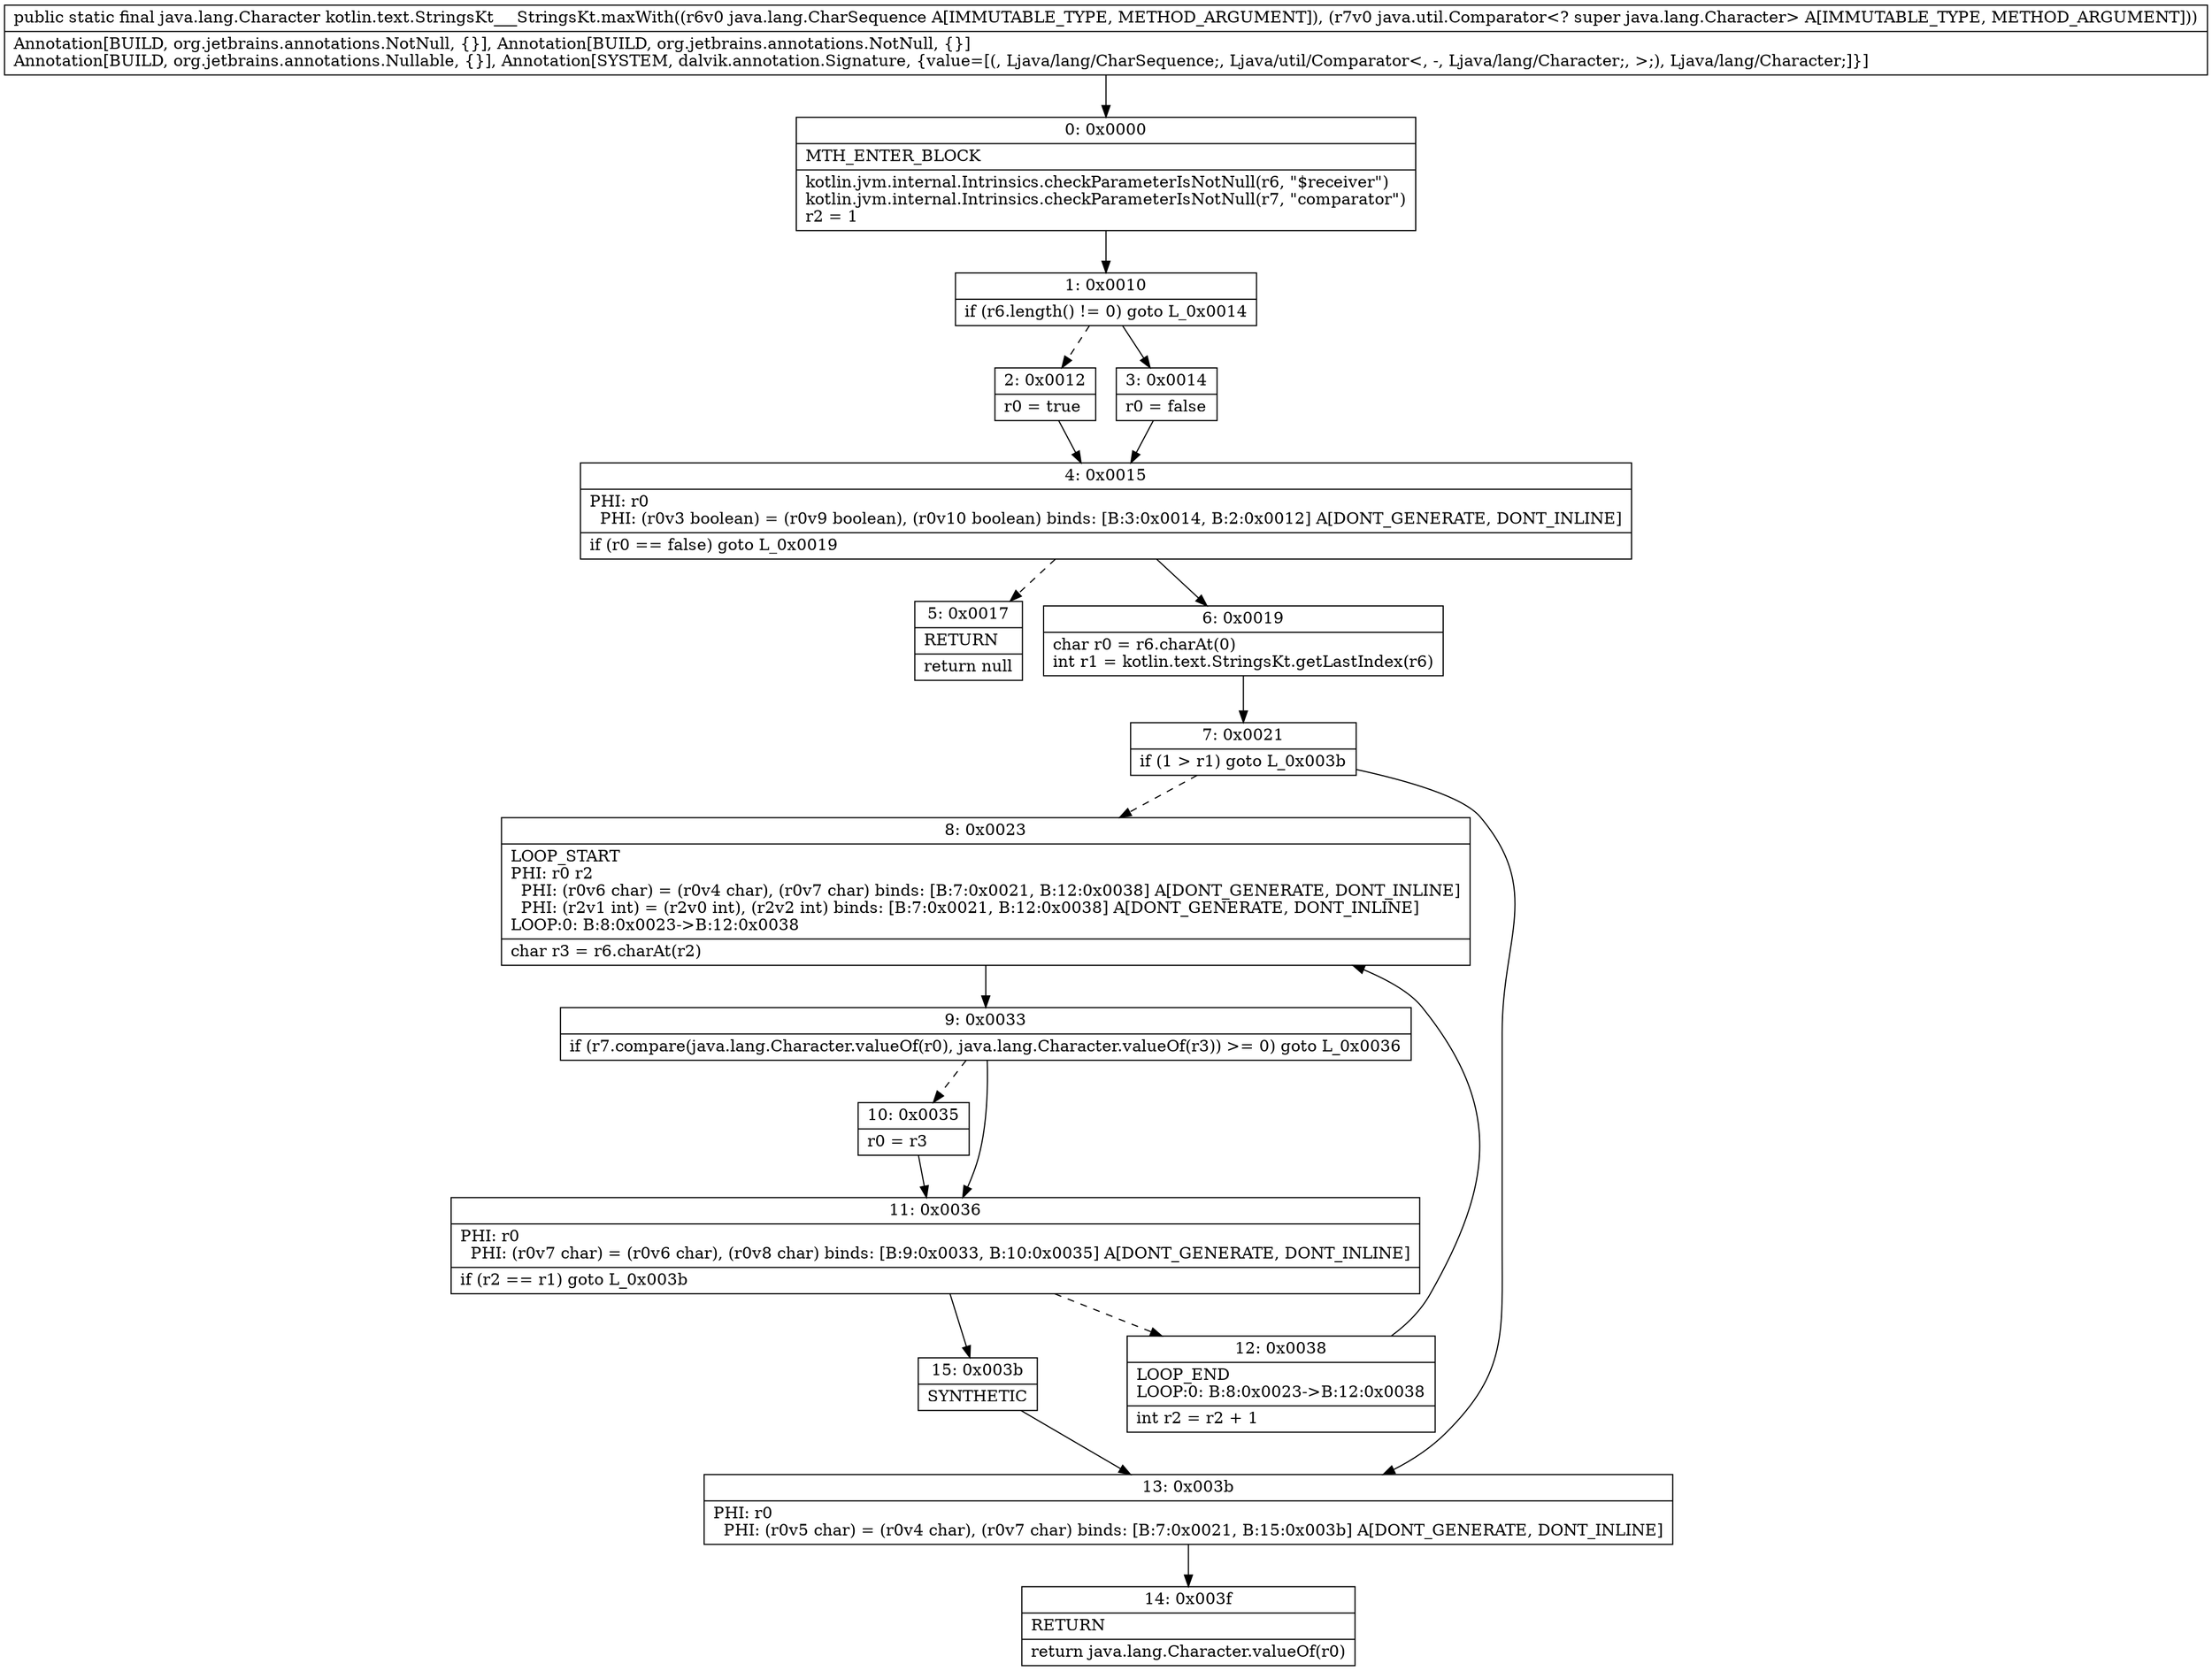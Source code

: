 digraph "CFG forkotlin.text.StringsKt___StringsKt.maxWith(Ljava\/lang\/CharSequence;Ljava\/util\/Comparator;)Ljava\/lang\/Character;" {
Node_0 [shape=record,label="{0\:\ 0x0000|MTH_ENTER_BLOCK\l|kotlin.jvm.internal.Intrinsics.checkParameterIsNotNull(r6, \"$receiver\")\lkotlin.jvm.internal.Intrinsics.checkParameterIsNotNull(r7, \"comparator\")\lr2 = 1\l}"];
Node_1 [shape=record,label="{1\:\ 0x0010|if (r6.length() != 0) goto L_0x0014\l}"];
Node_2 [shape=record,label="{2\:\ 0x0012|r0 = true\l}"];
Node_3 [shape=record,label="{3\:\ 0x0014|r0 = false\l}"];
Node_4 [shape=record,label="{4\:\ 0x0015|PHI: r0 \l  PHI: (r0v3 boolean) = (r0v9 boolean), (r0v10 boolean) binds: [B:3:0x0014, B:2:0x0012] A[DONT_GENERATE, DONT_INLINE]\l|if (r0 == false) goto L_0x0019\l}"];
Node_5 [shape=record,label="{5\:\ 0x0017|RETURN\l|return null\l}"];
Node_6 [shape=record,label="{6\:\ 0x0019|char r0 = r6.charAt(0)\lint r1 = kotlin.text.StringsKt.getLastIndex(r6)\l}"];
Node_7 [shape=record,label="{7\:\ 0x0021|if (1 \> r1) goto L_0x003b\l}"];
Node_8 [shape=record,label="{8\:\ 0x0023|LOOP_START\lPHI: r0 r2 \l  PHI: (r0v6 char) = (r0v4 char), (r0v7 char) binds: [B:7:0x0021, B:12:0x0038] A[DONT_GENERATE, DONT_INLINE]\l  PHI: (r2v1 int) = (r2v0 int), (r2v2 int) binds: [B:7:0x0021, B:12:0x0038] A[DONT_GENERATE, DONT_INLINE]\lLOOP:0: B:8:0x0023\-\>B:12:0x0038\l|char r3 = r6.charAt(r2)\l}"];
Node_9 [shape=record,label="{9\:\ 0x0033|if (r7.compare(java.lang.Character.valueOf(r0), java.lang.Character.valueOf(r3)) \>= 0) goto L_0x0036\l}"];
Node_10 [shape=record,label="{10\:\ 0x0035|r0 = r3\l}"];
Node_11 [shape=record,label="{11\:\ 0x0036|PHI: r0 \l  PHI: (r0v7 char) = (r0v6 char), (r0v8 char) binds: [B:9:0x0033, B:10:0x0035] A[DONT_GENERATE, DONT_INLINE]\l|if (r2 == r1) goto L_0x003b\l}"];
Node_12 [shape=record,label="{12\:\ 0x0038|LOOP_END\lLOOP:0: B:8:0x0023\-\>B:12:0x0038\l|int r2 = r2 + 1\l}"];
Node_13 [shape=record,label="{13\:\ 0x003b|PHI: r0 \l  PHI: (r0v5 char) = (r0v4 char), (r0v7 char) binds: [B:7:0x0021, B:15:0x003b] A[DONT_GENERATE, DONT_INLINE]\l}"];
Node_14 [shape=record,label="{14\:\ 0x003f|RETURN\l|return java.lang.Character.valueOf(r0)\l}"];
Node_15 [shape=record,label="{15\:\ 0x003b|SYNTHETIC\l}"];
MethodNode[shape=record,label="{public static final java.lang.Character kotlin.text.StringsKt___StringsKt.maxWith((r6v0 java.lang.CharSequence A[IMMUTABLE_TYPE, METHOD_ARGUMENT]), (r7v0 java.util.Comparator\<? super java.lang.Character\> A[IMMUTABLE_TYPE, METHOD_ARGUMENT]))  | Annotation[BUILD, org.jetbrains.annotations.NotNull, \{\}], Annotation[BUILD, org.jetbrains.annotations.NotNull, \{\}]\lAnnotation[BUILD, org.jetbrains.annotations.Nullable, \{\}], Annotation[SYSTEM, dalvik.annotation.Signature, \{value=[(, Ljava\/lang\/CharSequence;, Ljava\/util\/Comparator\<, \-, Ljava\/lang\/Character;, \>;), Ljava\/lang\/Character;]\}]\l}"];
MethodNode -> Node_0;
Node_0 -> Node_1;
Node_1 -> Node_2[style=dashed];
Node_1 -> Node_3;
Node_2 -> Node_4;
Node_3 -> Node_4;
Node_4 -> Node_5[style=dashed];
Node_4 -> Node_6;
Node_6 -> Node_7;
Node_7 -> Node_8[style=dashed];
Node_7 -> Node_13;
Node_8 -> Node_9;
Node_9 -> Node_10[style=dashed];
Node_9 -> Node_11;
Node_10 -> Node_11;
Node_11 -> Node_12[style=dashed];
Node_11 -> Node_15;
Node_12 -> Node_8;
Node_13 -> Node_14;
Node_15 -> Node_13;
}

